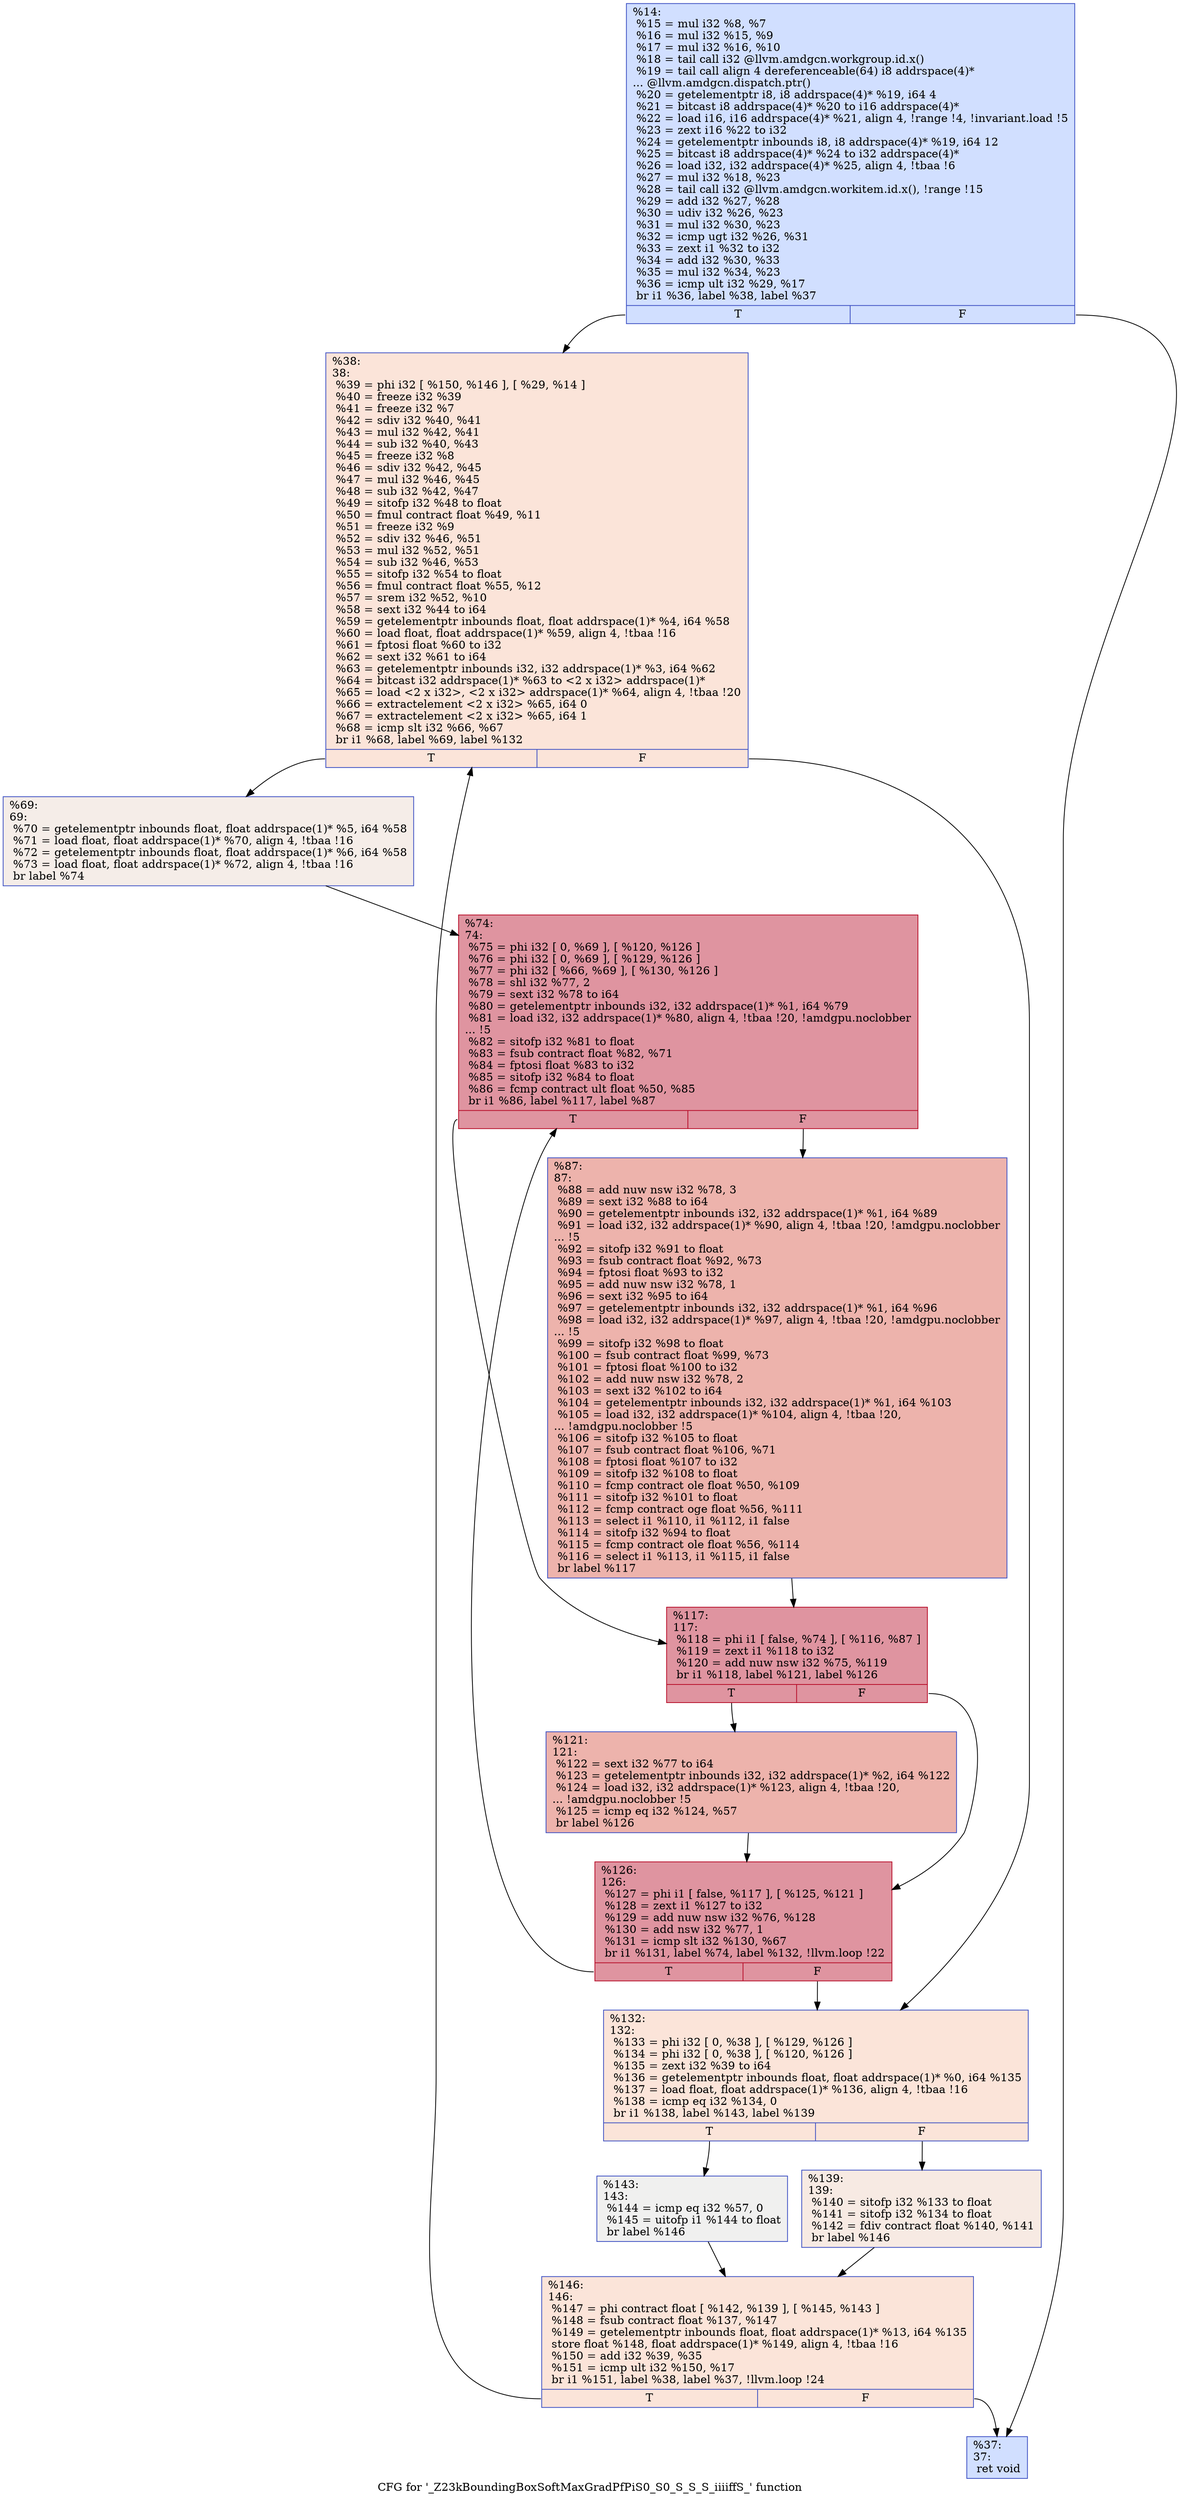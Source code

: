 digraph "CFG for '_Z23kBoundingBoxSoftMaxGradPfPiS0_S0_S_S_S_iiiiffS_' function" {
	label="CFG for '_Z23kBoundingBoxSoftMaxGradPfPiS0_S0_S_S_S_iiiiffS_' function";

	Node0x530cf00 [shape=record,color="#3d50c3ff", style=filled, fillcolor="#96b7ff70",label="{%14:\l  %15 = mul i32 %8, %7\l  %16 = mul i32 %15, %9\l  %17 = mul i32 %16, %10\l  %18 = tail call i32 @llvm.amdgcn.workgroup.id.x()\l  %19 = tail call align 4 dereferenceable(64) i8 addrspace(4)*\l... @llvm.amdgcn.dispatch.ptr()\l  %20 = getelementptr i8, i8 addrspace(4)* %19, i64 4\l  %21 = bitcast i8 addrspace(4)* %20 to i16 addrspace(4)*\l  %22 = load i16, i16 addrspace(4)* %21, align 4, !range !4, !invariant.load !5\l  %23 = zext i16 %22 to i32\l  %24 = getelementptr inbounds i8, i8 addrspace(4)* %19, i64 12\l  %25 = bitcast i8 addrspace(4)* %24 to i32 addrspace(4)*\l  %26 = load i32, i32 addrspace(4)* %25, align 4, !tbaa !6\l  %27 = mul i32 %18, %23\l  %28 = tail call i32 @llvm.amdgcn.workitem.id.x(), !range !15\l  %29 = add i32 %27, %28\l  %30 = udiv i32 %26, %23\l  %31 = mul i32 %30, %23\l  %32 = icmp ugt i32 %26, %31\l  %33 = zext i1 %32 to i32\l  %34 = add i32 %30, %33\l  %35 = mul i32 %34, %23\l  %36 = icmp ult i32 %29, %17\l  br i1 %36, label %38, label %37\l|{<s0>T|<s1>F}}"];
	Node0x530cf00:s0 -> Node0x5310380;
	Node0x530cf00:s1 -> Node0x5310410;
	Node0x5310410 [shape=record,color="#3d50c3ff", style=filled, fillcolor="#96b7ff70",label="{%37:\l37:                                               \l  ret void\l}"];
	Node0x5310380 [shape=record,color="#3d50c3ff", style=filled, fillcolor="#f5c1a970",label="{%38:\l38:                                               \l  %39 = phi i32 [ %150, %146 ], [ %29, %14 ]\l  %40 = freeze i32 %39\l  %41 = freeze i32 %7\l  %42 = sdiv i32 %40, %41\l  %43 = mul i32 %42, %41\l  %44 = sub i32 %40, %43\l  %45 = freeze i32 %8\l  %46 = sdiv i32 %42, %45\l  %47 = mul i32 %46, %45\l  %48 = sub i32 %42, %47\l  %49 = sitofp i32 %48 to float\l  %50 = fmul contract float %49, %11\l  %51 = freeze i32 %9\l  %52 = sdiv i32 %46, %51\l  %53 = mul i32 %52, %51\l  %54 = sub i32 %46, %53\l  %55 = sitofp i32 %54 to float\l  %56 = fmul contract float %55, %12\l  %57 = srem i32 %52, %10\l  %58 = sext i32 %44 to i64\l  %59 = getelementptr inbounds float, float addrspace(1)* %4, i64 %58\l  %60 = load float, float addrspace(1)* %59, align 4, !tbaa !16\l  %61 = fptosi float %60 to i32\l  %62 = sext i32 %61 to i64\l  %63 = getelementptr inbounds i32, i32 addrspace(1)* %3, i64 %62\l  %64 = bitcast i32 addrspace(1)* %63 to \<2 x i32\> addrspace(1)*\l  %65 = load \<2 x i32\>, \<2 x i32\> addrspace(1)* %64, align 4, !tbaa !20\l  %66 = extractelement \<2 x i32\> %65, i64 0\l  %67 = extractelement \<2 x i32\> %65, i64 1\l  %68 = icmp slt i32 %66, %67\l  br i1 %68, label %69, label %132\l|{<s0>T|<s1>F}}"];
	Node0x5310380:s0 -> Node0x53120b0;
	Node0x5310380:s1 -> Node0x5312140;
	Node0x53120b0 [shape=record,color="#3d50c3ff", style=filled, fillcolor="#e8d6cc70",label="{%69:\l69:                                               \l  %70 = getelementptr inbounds float, float addrspace(1)* %5, i64 %58\l  %71 = load float, float addrspace(1)* %70, align 4, !tbaa !16\l  %72 = getelementptr inbounds float, float addrspace(1)* %6, i64 %58\l  %73 = load float, float addrspace(1)* %72, align 4, !tbaa !16\l  br label %74\l}"];
	Node0x53120b0 -> Node0x5312ab0;
	Node0x5312ab0 [shape=record,color="#b70d28ff", style=filled, fillcolor="#b70d2870",label="{%74:\l74:                                               \l  %75 = phi i32 [ 0, %69 ], [ %120, %126 ]\l  %76 = phi i32 [ 0, %69 ], [ %129, %126 ]\l  %77 = phi i32 [ %66, %69 ], [ %130, %126 ]\l  %78 = shl i32 %77, 2\l  %79 = sext i32 %78 to i64\l  %80 = getelementptr inbounds i32, i32 addrspace(1)* %1, i64 %79\l  %81 = load i32, i32 addrspace(1)* %80, align 4, !tbaa !20, !amdgpu.noclobber\l... !5\l  %82 = sitofp i32 %81 to float\l  %83 = fsub contract float %82, %71\l  %84 = fptosi float %83 to i32\l  %85 = sitofp i32 %84 to float\l  %86 = fcmp contract ult float %50, %85\l  br i1 %86, label %117, label %87\l|{<s0>T|<s1>F}}"];
	Node0x5312ab0:s0 -> Node0x5314070;
	Node0x5312ab0:s1 -> Node0x5314100;
	Node0x5314100 [shape=record,color="#3d50c3ff", style=filled, fillcolor="#d6524470",label="{%87:\l87:                                               \l  %88 = add nuw nsw i32 %78, 3\l  %89 = sext i32 %88 to i64\l  %90 = getelementptr inbounds i32, i32 addrspace(1)* %1, i64 %89\l  %91 = load i32, i32 addrspace(1)* %90, align 4, !tbaa !20, !amdgpu.noclobber\l... !5\l  %92 = sitofp i32 %91 to float\l  %93 = fsub contract float %92, %73\l  %94 = fptosi float %93 to i32\l  %95 = add nuw nsw i32 %78, 1\l  %96 = sext i32 %95 to i64\l  %97 = getelementptr inbounds i32, i32 addrspace(1)* %1, i64 %96\l  %98 = load i32, i32 addrspace(1)* %97, align 4, !tbaa !20, !amdgpu.noclobber\l... !5\l  %99 = sitofp i32 %98 to float\l  %100 = fsub contract float %99, %73\l  %101 = fptosi float %100 to i32\l  %102 = add nuw nsw i32 %78, 2\l  %103 = sext i32 %102 to i64\l  %104 = getelementptr inbounds i32, i32 addrspace(1)* %1, i64 %103\l  %105 = load i32, i32 addrspace(1)* %104, align 4, !tbaa !20,\l... !amdgpu.noclobber !5\l  %106 = sitofp i32 %105 to float\l  %107 = fsub contract float %106, %71\l  %108 = fptosi float %107 to i32\l  %109 = sitofp i32 %108 to float\l  %110 = fcmp contract ole float %50, %109\l  %111 = sitofp i32 %101 to float\l  %112 = fcmp contract oge float %56, %111\l  %113 = select i1 %110, i1 %112, i1 false\l  %114 = sitofp i32 %94 to float\l  %115 = fcmp contract ole float %56, %114\l  %116 = select i1 %113, i1 %115, i1 false\l  br label %117\l}"];
	Node0x5314100 -> Node0x5314070;
	Node0x5314070 [shape=record,color="#b70d28ff", style=filled, fillcolor="#b70d2870",label="{%117:\l117:                                              \l  %118 = phi i1 [ false, %74 ], [ %116, %87 ]\l  %119 = zext i1 %118 to i32\l  %120 = add nuw nsw i32 %75, %119\l  br i1 %118, label %121, label %126\l|{<s0>T|<s1>F}}"];
	Node0x5314070:s0 -> Node0x5315450;
	Node0x5314070:s1 -> Node0x5312ba0;
	Node0x5315450 [shape=record,color="#3d50c3ff", style=filled, fillcolor="#d6524470",label="{%121:\l121:                                              \l  %122 = sext i32 %77 to i64\l  %123 = getelementptr inbounds i32, i32 addrspace(1)* %2, i64 %122\l  %124 = load i32, i32 addrspace(1)* %123, align 4, !tbaa !20,\l... !amdgpu.noclobber !5\l  %125 = icmp eq i32 %124, %57\l  br label %126\l}"];
	Node0x5315450 -> Node0x5312ba0;
	Node0x5312ba0 [shape=record,color="#b70d28ff", style=filled, fillcolor="#b70d2870",label="{%126:\l126:                                              \l  %127 = phi i1 [ false, %117 ], [ %125, %121 ]\l  %128 = zext i1 %127 to i32\l  %129 = add nuw nsw i32 %76, %128\l  %130 = add nsw i32 %77, 1\l  %131 = icmp slt i32 %130, %67\l  br i1 %131, label %74, label %132, !llvm.loop !22\l|{<s0>T|<s1>F}}"];
	Node0x5312ba0:s0 -> Node0x5312ab0;
	Node0x5312ba0:s1 -> Node0x5312140;
	Node0x5312140 [shape=record,color="#3d50c3ff", style=filled, fillcolor="#f5c1a970",label="{%132:\l132:                                              \l  %133 = phi i32 [ 0, %38 ], [ %129, %126 ]\l  %134 = phi i32 [ 0, %38 ], [ %120, %126 ]\l  %135 = zext i32 %39 to i64\l  %136 = getelementptr inbounds float, float addrspace(1)* %0, i64 %135\l  %137 = load float, float addrspace(1)* %136, align 4, !tbaa !16\l  %138 = icmp eq i32 %134, 0\l  br i1 %138, label %143, label %139\l|{<s0>T|<s1>F}}"];
	Node0x5312140:s0 -> Node0x5316370;
	Node0x5312140:s1 -> Node0x53163c0;
	Node0x53163c0 [shape=record,color="#3d50c3ff", style=filled, fillcolor="#eed0c070",label="{%139:\l139:                                              \l  %140 = sitofp i32 %133 to float\l  %141 = sitofp i32 %134 to float\l  %142 = fdiv contract float %140, %141\l  br label %146\l}"];
	Node0x53163c0 -> Node0x53105a0;
	Node0x5316370 [shape=record,color="#3d50c3ff", style=filled, fillcolor="#dedcdb70",label="{%143:\l143:                                              \l  %144 = icmp eq i32 %57, 0\l  %145 = uitofp i1 %144 to float\l  br label %146\l}"];
	Node0x5316370 -> Node0x53105a0;
	Node0x53105a0 [shape=record,color="#3d50c3ff", style=filled, fillcolor="#f5c1a970",label="{%146:\l146:                                              \l  %147 = phi contract float [ %142, %139 ], [ %145, %143 ]\l  %148 = fsub contract float %137, %147\l  %149 = getelementptr inbounds float, float addrspace(1)* %13, i64 %135\l  store float %148, float addrspace(1)* %149, align 4, !tbaa !16\l  %150 = add i32 %39, %35\l  %151 = icmp ult i32 %150, %17\l  br i1 %151, label %38, label %37, !llvm.loop !24\l|{<s0>T|<s1>F}}"];
	Node0x53105a0:s0 -> Node0x5310380;
	Node0x53105a0:s1 -> Node0x5310410;
}
